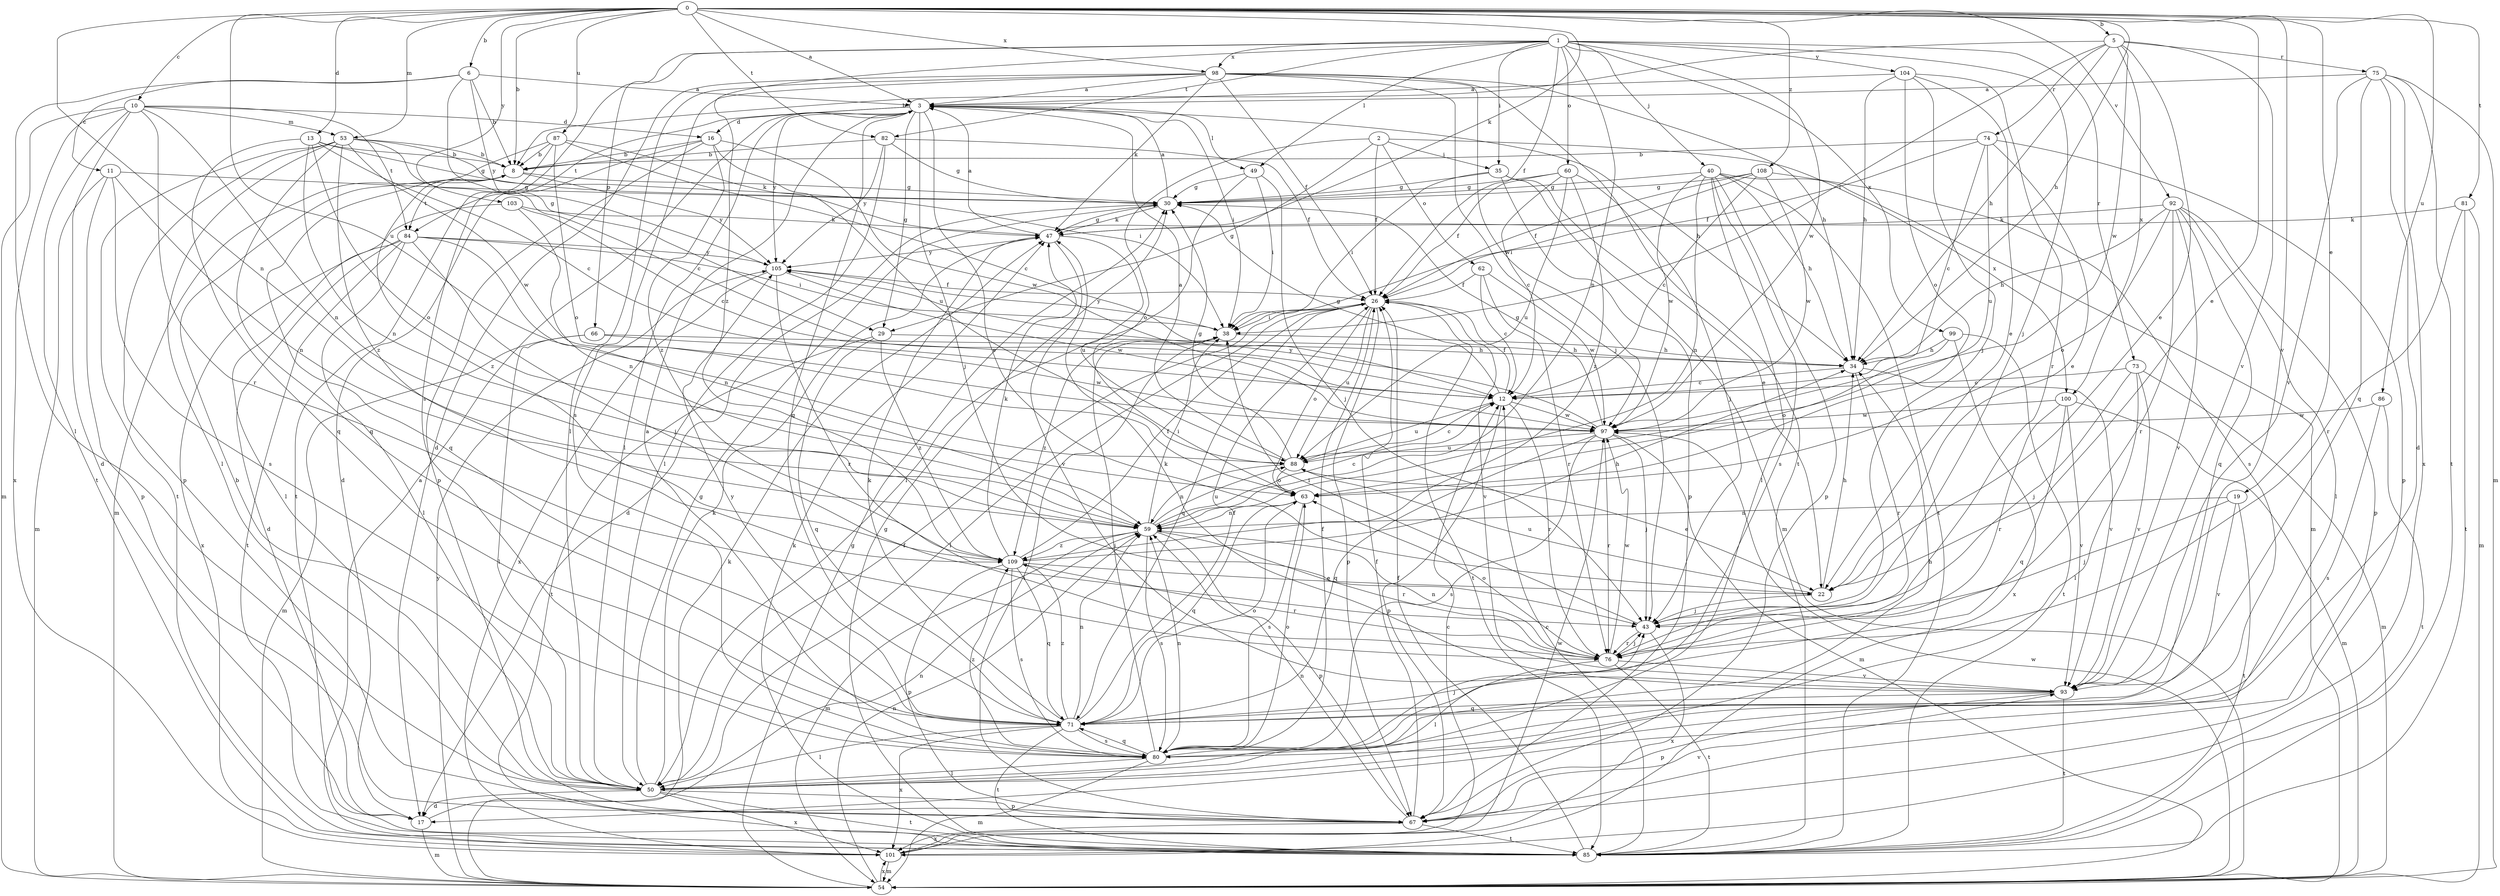 strict digraph  {
0;
1;
2;
3;
5;
6;
8;
10;
11;
12;
13;
16;
17;
19;
22;
26;
29;
30;
34;
35;
38;
40;
43;
47;
49;
50;
53;
54;
59;
60;
62;
63;
66;
67;
71;
73;
74;
75;
76;
80;
81;
82;
84;
85;
86;
87;
88;
92;
93;
97;
98;
99;
100;
101;
103;
104;
105;
108;
109;
0 -> 3  [label=a];
0 -> 5  [label=b];
0 -> 6  [label=b];
0 -> 8  [label=b];
0 -> 10  [label=c];
0 -> 13  [label=d];
0 -> 19  [label=e];
0 -> 22  [label=e];
0 -> 34  [label=h];
0 -> 47  [label=k];
0 -> 53  [label=m];
0 -> 59  [label=n];
0 -> 81  [label=t];
0 -> 82  [label=t];
0 -> 86  [label=u];
0 -> 87  [label=u];
0 -> 88  [label=u];
0 -> 92  [label=v];
0 -> 93  [label=v];
0 -> 98  [label=x];
0 -> 103  [label=y];
0 -> 108  [label=z];
1 -> 26  [label=f];
1 -> 35  [label=i];
1 -> 40  [label=j];
1 -> 43  [label=j];
1 -> 49  [label=l];
1 -> 59  [label=n];
1 -> 60  [label=o];
1 -> 66  [label=p];
1 -> 73  [label=r];
1 -> 80  [label=s];
1 -> 82  [label=t];
1 -> 97  [label=w];
1 -> 98  [label=x];
1 -> 99  [label=x];
1 -> 104  [label=y];
1 -> 109  [label=z];
2 -> 26  [label=f];
2 -> 29  [label=g];
2 -> 35  [label=i];
2 -> 62  [label=o];
2 -> 63  [label=o];
2 -> 100  [label=x];
3 -> 16  [label=d];
3 -> 22  [label=e];
3 -> 29  [label=g];
3 -> 34  [label=h];
3 -> 38  [label=i];
3 -> 43  [label=j];
3 -> 49  [label=l];
3 -> 50  [label=l];
3 -> 71  [label=q];
3 -> 84  [label=t];
3 -> 105  [label=y];
5 -> 8  [label=b];
5 -> 22  [label=e];
5 -> 34  [label=h];
5 -> 38  [label=i];
5 -> 74  [label=r];
5 -> 75  [label=r];
5 -> 93  [label=v];
5 -> 97  [label=w];
5 -> 100  [label=x];
6 -> 3  [label=a];
6 -> 8  [label=b];
6 -> 11  [label=c];
6 -> 29  [label=g];
6 -> 50  [label=l];
6 -> 105  [label=y];
8 -> 30  [label=g];
8 -> 71  [label=q];
8 -> 84  [label=t];
8 -> 105  [label=y];
8 -> 109  [label=z];
10 -> 16  [label=d];
10 -> 17  [label=d];
10 -> 53  [label=m];
10 -> 54  [label=m];
10 -> 59  [label=n];
10 -> 76  [label=r];
10 -> 84  [label=t];
10 -> 85  [label=t];
10 -> 101  [label=x];
11 -> 30  [label=g];
11 -> 54  [label=m];
11 -> 59  [label=n];
11 -> 67  [label=p];
11 -> 80  [label=s];
12 -> 26  [label=f];
12 -> 30  [label=g];
12 -> 67  [label=p];
12 -> 76  [label=r];
12 -> 88  [label=u];
12 -> 97  [label=w];
13 -> 8  [label=b];
13 -> 12  [label=c];
13 -> 30  [label=g];
13 -> 59  [label=n];
13 -> 63  [label=o];
13 -> 71  [label=q];
16 -> 8  [label=b];
16 -> 17  [label=d];
16 -> 67  [label=p];
16 -> 88  [label=u];
16 -> 97  [label=w];
16 -> 109  [label=z];
17 -> 54  [label=m];
17 -> 59  [label=n];
19 -> 43  [label=j];
19 -> 59  [label=n];
19 -> 85  [label=t];
19 -> 93  [label=v];
22 -> 34  [label=h];
22 -> 43  [label=j];
22 -> 88  [label=u];
26 -> 38  [label=i];
26 -> 50  [label=l];
26 -> 63  [label=o];
26 -> 67  [label=p];
26 -> 71  [label=q];
26 -> 85  [label=t];
26 -> 88  [label=u];
26 -> 93  [label=v];
29 -> 34  [label=h];
29 -> 71  [label=q];
29 -> 85  [label=t];
29 -> 109  [label=z];
30 -> 3  [label=a];
30 -> 17  [label=d];
30 -> 47  [label=k];
34 -> 12  [label=c];
34 -> 76  [label=r];
34 -> 93  [label=v];
35 -> 22  [label=e];
35 -> 30  [label=g];
35 -> 38  [label=i];
35 -> 54  [label=m];
35 -> 67  [label=p];
38 -> 34  [label=h];
38 -> 105  [label=y];
38 -> 109  [label=z];
40 -> 30  [label=g];
40 -> 34  [label=h];
40 -> 50  [label=l];
40 -> 54  [label=m];
40 -> 59  [label=n];
40 -> 67  [label=p];
40 -> 80  [label=s];
40 -> 85  [label=t];
40 -> 97  [label=w];
43 -> 38  [label=i];
43 -> 76  [label=r];
43 -> 101  [label=x];
47 -> 3  [label=a];
47 -> 30  [label=g];
47 -> 88  [label=u];
47 -> 93  [label=v];
47 -> 105  [label=y];
49 -> 30  [label=g];
49 -> 38  [label=i];
49 -> 43  [label=j];
49 -> 50  [label=l];
50 -> 8  [label=b];
50 -> 17  [label=d];
50 -> 26  [label=f];
50 -> 30  [label=g];
50 -> 47  [label=k];
50 -> 67  [label=p];
50 -> 85  [label=t];
50 -> 101  [label=x];
53 -> 8  [label=b];
53 -> 12  [label=c];
53 -> 38  [label=i];
53 -> 50  [label=l];
53 -> 67  [label=p];
53 -> 71  [label=q];
53 -> 85  [label=t];
53 -> 97  [label=w];
53 -> 109  [label=z];
54 -> 30  [label=g];
54 -> 47  [label=k];
54 -> 59  [label=n];
54 -> 97  [label=w];
54 -> 101  [label=x];
54 -> 105  [label=y];
59 -> 12  [label=c];
59 -> 38  [label=i];
59 -> 54  [label=m];
59 -> 67  [label=p];
59 -> 76  [label=r];
59 -> 80  [label=s];
59 -> 88  [label=u];
59 -> 109  [label=z];
60 -> 12  [label=c];
60 -> 26  [label=f];
60 -> 30  [label=g];
60 -> 43  [label=j];
60 -> 88  [label=u];
60 -> 109  [label=z];
62 -> 12  [label=c];
62 -> 26  [label=f];
62 -> 76  [label=r];
62 -> 97  [label=w];
63 -> 59  [label=n];
63 -> 71  [label=q];
63 -> 80  [label=s];
66 -> 34  [label=h];
66 -> 50  [label=l];
66 -> 54  [label=m];
66 -> 97  [label=w];
67 -> 26  [label=f];
67 -> 38  [label=i];
67 -> 59  [label=n];
67 -> 85  [label=t];
67 -> 93  [label=v];
67 -> 101  [label=x];
71 -> 26  [label=f];
71 -> 47  [label=k];
71 -> 50  [label=l];
71 -> 59  [label=n];
71 -> 63  [label=o];
71 -> 80  [label=s];
71 -> 85  [label=t];
71 -> 101  [label=x];
71 -> 105  [label=y];
71 -> 109  [label=z];
73 -> 12  [label=c];
73 -> 43  [label=j];
73 -> 50  [label=l];
73 -> 54  [label=m];
73 -> 93  [label=v];
74 -> 8  [label=b];
74 -> 12  [label=c];
74 -> 22  [label=e];
74 -> 26  [label=f];
74 -> 67  [label=p];
74 -> 88  [label=u];
75 -> 3  [label=a];
75 -> 17  [label=d];
75 -> 54  [label=m];
75 -> 71  [label=q];
75 -> 85  [label=t];
75 -> 93  [label=v];
75 -> 101  [label=x];
76 -> 43  [label=j];
76 -> 50  [label=l];
76 -> 59  [label=n];
76 -> 63  [label=o];
76 -> 85  [label=t];
76 -> 93  [label=v];
76 -> 97  [label=w];
80 -> 3  [label=a];
80 -> 26  [label=f];
80 -> 34  [label=h];
80 -> 38  [label=i];
80 -> 43  [label=j];
80 -> 50  [label=l];
80 -> 54  [label=m];
80 -> 59  [label=n];
80 -> 63  [label=o];
80 -> 71  [label=q];
80 -> 109  [label=z];
81 -> 47  [label=k];
81 -> 54  [label=m];
81 -> 76  [label=r];
81 -> 85  [label=t];
82 -> 8  [label=b];
82 -> 26  [label=f];
82 -> 30  [label=g];
82 -> 50  [label=l];
82 -> 105  [label=y];
84 -> 17  [label=d];
84 -> 38  [label=i];
84 -> 43  [label=j];
84 -> 50  [label=l];
84 -> 59  [label=n];
84 -> 85  [label=t];
84 -> 101  [label=x];
84 -> 105  [label=y];
85 -> 12  [label=c];
85 -> 26  [label=f];
85 -> 30  [label=g];
85 -> 47  [label=k];
86 -> 80  [label=s];
86 -> 85  [label=t];
86 -> 97  [label=w];
87 -> 8  [label=b];
87 -> 12  [label=c];
87 -> 47  [label=k];
87 -> 54  [label=m];
87 -> 63  [label=o];
87 -> 85  [label=t];
88 -> 3  [label=a];
88 -> 12  [label=c];
88 -> 22  [label=e];
88 -> 30  [label=g];
88 -> 59  [label=n];
88 -> 63  [label=o];
92 -> 34  [label=h];
92 -> 47  [label=k];
92 -> 50  [label=l];
92 -> 63  [label=o];
92 -> 67  [label=p];
92 -> 71  [label=q];
92 -> 76  [label=r];
92 -> 93  [label=v];
93 -> 47  [label=k];
93 -> 67  [label=p];
93 -> 71  [label=q];
93 -> 85  [label=t];
97 -> 30  [label=g];
97 -> 43  [label=j];
97 -> 54  [label=m];
97 -> 71  [label=q];
97 -> 76  [label=r];
97 -> 80  [label=s];
97 -> 88  [label=u];
97 -> 105  [label=y];
98 -> 3  [label=a];
98 -> 17  [label=d];
98 -> 26  [label=f];
98 -> 34  [label=h];
98 -> 43  [label=j];
98 -> 47  [label=k];
98 -> 50  [label=l];
98 -> 80  [label=s];
98 -> 85  [label=t];
98 -> 97  [label=w];
99 -> 34  [label=h];
99 -> 63  [label=o];
99 -> 85  [label=t];
99 -> 101  [label=x];
100 -> 54  [label=m];
100 -> 71  [label=q];
100 -> 76  [label=r];
100 -> 93  [label=v];
100 -> 97  [label=w];
101 -> 3  [label=a];
101 -> 12  [label=c];
101 -> 54  [label=m];
101 -> 97  [label=w];
103 -> 12  [label=c];
103 -> 47  [label=k];
103 -> 50  [label=l];
103 -> 59  [label=n];
104 -> 3  [label=a];
104 -> 22  [label=e];
104 -> 34  [label=h];
104 -> 43  [label=j];
104 -> 63  [label=o];
104 -> 76  [label=r];
105 -> 26  [label=f];
105 -> 76  [label=r];
105 -> 97  [label=w];
105 -> 101  [label=x];
108 -> 12  [label=c];
108 -> 26  [label=f];
108 -> 30  [label=g];
108 -> 38  [label=i];
108 -> 80  [label=s];
108 -> 97  [label=w];
109 -> 22  [label=e];
109 -> 26  [label=f];
109 -> 34  [label=h];
109 -> 47  [label=k];
109 -> 67  [label=p];
109 -> 71  [label=q];
109 -> 76  [label=r];
109 -> 80  [label=s];
}
